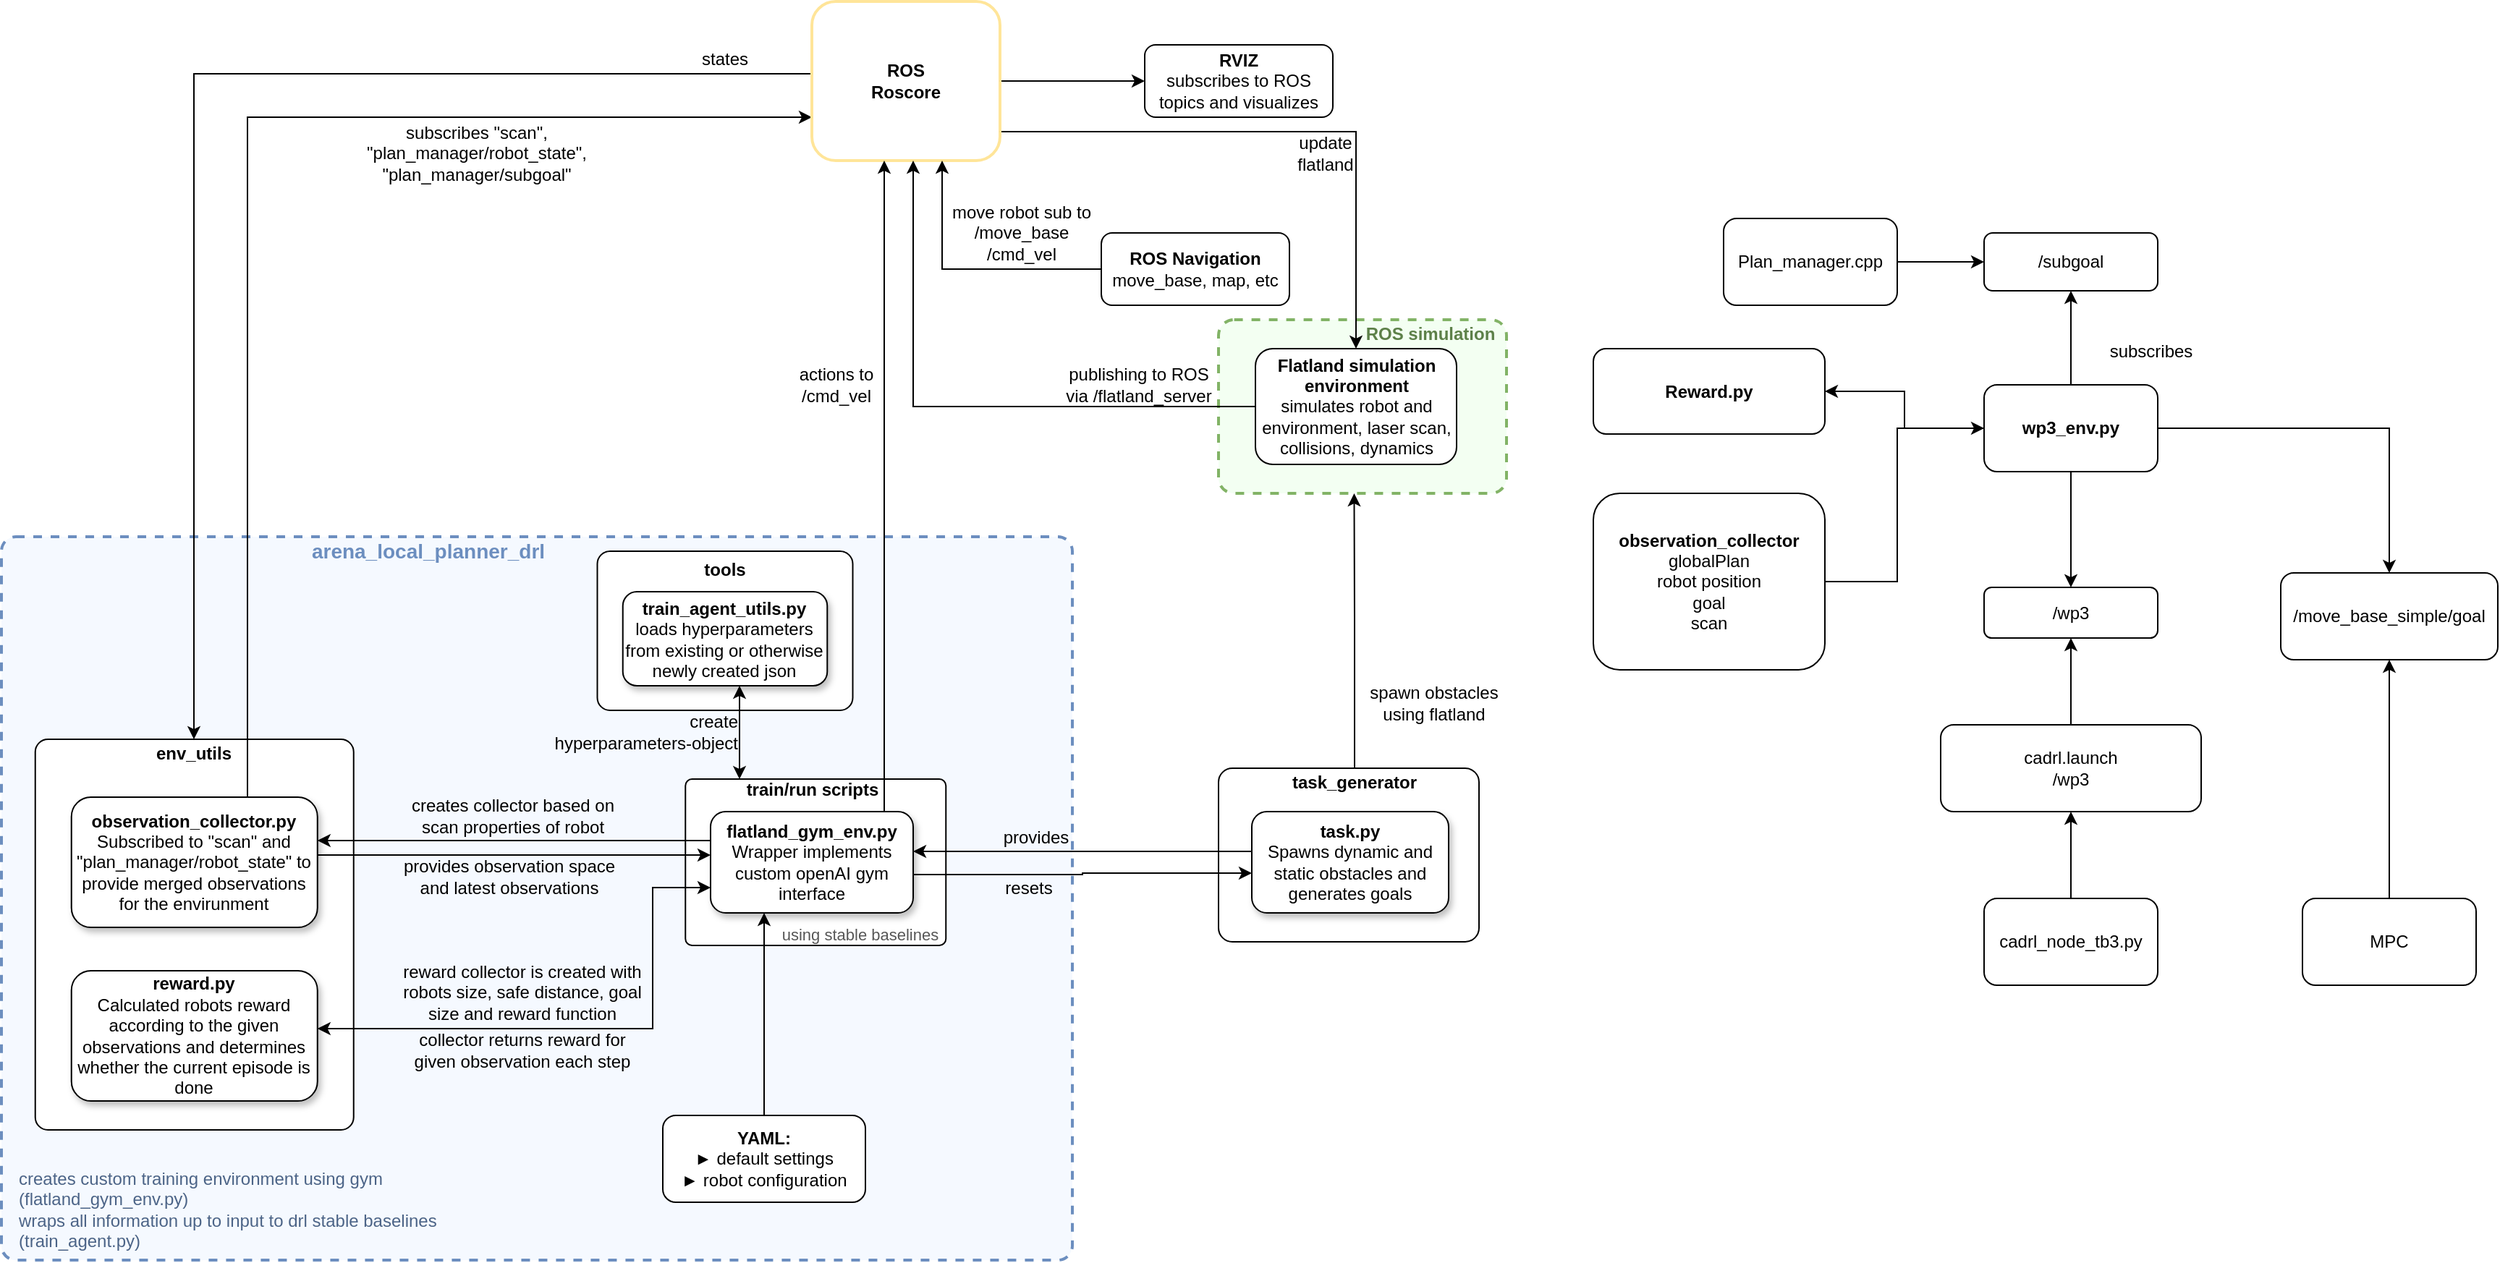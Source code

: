 <mxfile version="14.4.3" type="device"><diagram id="C5RBs43oDa-KdzZeNtuy" name="Page-1"><mxGraphModel dx="2062" dy="1223" grid="1" gridSize="10" guides="1" tooltips="1" connect="1" arrows="1" fold="1" page="0" pageScale="1" pageWidth="827" pageHeight="1169" math="0" shadow="0"><root><mxCell id="WIyWlLk6GJQsqaUBKTNV-0"/><mxCell id="WIyWlLk6GJQsqaUBKTNV-1" parent="WIyWlLk6GJQsqaUBKTNV-0"/><mxCell id="Hbtl8Is-pnnLjjfMysgA-2" value="" style="edgeStyle=orthogonalEdgeStyle;rounded=0;orthogonalLoop=1;jettySize=auto;html=1;" parent="WIyWlLk6GJQsqaUBKTNV-1" source="Hbtl8Is-pnnLjjfMysgA-0" target="Hbtl8Is-pnnLjjfMysgA-1" edge="1"><mxGeometry relative="1" as="geometry"/></mxCell><mxCell id="Hbtl8Is-pnnLjjfMysgA-0" value="Plan_manager.cpp" style="rounded=1;whiteSpace=wrap;html=1;" parent="WIyWlLk6GJQsqaUBKTNV-1" vertex="1"><mxGeometry x="1410" y="300" width="120" height="60" as="geometry"/></mxCell><mxCell id="Hbtl8Is-pnnLjjfMysgA-1" value="/subgoal" style="rounded=1;whiteSpace=wrap;html=1;" parent="WIyWlLk6GJQsqaUBKTNV-1" vertex="1"><mxGeometry x="1590" y="310" width="120" height="40" as="geometry"/></mxCell><mxCell id="Hbtl8Is-pnnLjjfMysgA-4" value="" style="edgeStyle=orthogonalEdgeStyle;rounded=0;orthogonalLoop=1;jettySize=auto;html=1;" parent="WIyWlLk6GJQsqaUBKTNV-1" source="Hbtl8Is-pnnLjjfMysgA-3" target="Hbtl8Is-pnnLjjfMysgA-1" edge="1"><mxGeometry relative="1" as="geometry"/></mxCell><mxCell id="Hbtl8Is-pnnLjjfMysgA-7" value="" style="edgeStyle=orthogonalEdgeStyle;rounded=0;orthogonalLoop=1;jettySize=auto;html=1;" parent="WIyWlLk6GJQsqaUBKTNV-1" source="Hbtl8Is-pnnLjjfMysgA-3" target="Hbtl8Is-pnnLjjfMysgA-6" edge="1"><mxGeometry relative="1" as="geometry"/></mxCell><mxCell id="Hbtl8Is-pnnLjjfMysgA-23" style="edgeStyle=orthogonalEdgeStyle;rounded=0;orthogonalLoop=1;jettySize=auto;html=1;entryX=0.5;entryY=0;entryDx=0;entryDy=0;" parent="WIyWlLk6GJQsqaUBKTNV-1" source="Hbtl8Is-pnnLjjfMysgA-3" target="Hbtl8Is-pnnLjjfMysgA-22" edge="1"><mxGeometry relative="1" as="geometry"/></mxCell><mxCell id="Hbtl8Is-pnnLjjfMysgA-27" style="edgeStyle=orthogonalEdgeStyle;rounded=0;orthogonalLoop=1;jettySize=auto;html=1;exitX=1;exitY=0.5;exitDx=0;exitDy=0;" parent="WIyWlLk6GJQsqaUBKTNV-1" source="Hbtl8Is-pnnLjjfMysgA-26" target="Hbtl8Is-pnnLjjfMysgA-3" edge="1"><mxGeometry relative="1" as="geometry"><Array as="points"><mxPoint x="1530" y="551"/><mxPoint x="1530" y="445"/></Array></mxGeometry></mxCell><mxCell id="Hbtl8Is-pnnLjjfMysgA-29" style="edgeStyle=orthogonalEdgeStyle;rounded=0;orthogonalLoop=1;jettySize=auto;html=1;entryX=1;entryY=0.5;entryDx=0;entryDy=0;" parent="WIyWlLk6GJQsqaUBKTNV-1" source="Hbtl8Is-pnnLjjfMysgA-3" target="Hbtl8Is-pnnLjjfMysgA-28" edge="1"><mxGeometry relative="1" as="geometry"/></mxCell><mxCell id="Hbtl8Is-pnnLjjfMysgA-3" value="&lt;b&gt;wp3_env.py&lt;/b&gt;" style="rounded=1;whiteSpace=wrap;html=1;" parent="WIyWlLk6GJQsqaUBKTNV-1" vertex="1"><mxGeometry x="1590" y="415" width="120" height="60" as="geometry"/></mxCell><mxCell id="Hbtl8Is-pnnLjjfMysgA-6" value="/wp3" style="rounded=1;whiteSpace=wrap;html=1;" parent="WIyWlLk6GJQsqaUBKTNV-1" vertex="1"><mxGeometry x="1590" y="555" width="120" height="35" as="geometry"/></mxCell><mxCell id="Hbtl8Is-pnnLjjfMysgA-5" value="subscribes" style="text;html=1;align=center;verticalAlign=middle;resizable=0;points=[];autosize=1;" parent="WIyWlLk6GJQsqaUBKTNV-1" vertex="1"><mxGeometry x="1670" y="382" width="70" height="20" as="geometry"/></mxCell><mxCell id="Hbtl8Is-pnnLjjfMysgA-18" value="" style="edgeStyle=orthogonalEdgeStyle;rounded=0;orthogonalLoop=1;jettySize=auto;html=1;" parent="WIyWlLk6GJQsqaUBKTNV-1" source="Hbtl8Is-pnnLjjfMysgA-17" target="Hbtl8Is-pnnLjjfMysgA-16" edge="1"><mxGeometry relative="1" as="geometry"/></mxCell><mxCell id="Hbtl8Is-pnnLjjfMysgA-19" value="" style="edgeStyle=orthogonalEdgeStyle;rounded=0;orthogonalLoop=1;jettySize=auto;html=1;" parent="WIyWlLk6GJQsqaUBKTNV-1" source="Hbtl8Is-pnnLjjfMysgA-16" target="Hbtl8Is-pnnLjjfMysgA-6" edge="1"><mxGeometry relative="1" as="geometry"/></mxCell><mxCell id="Hbtl8Is-pnnLjjfMysgA-16" value="cadrl.launch&lt;br&gt;/wp3" style="rounded=1;whiteSpace=wrap;html=1;" parent="WIyWlLk6GJQsqaUBKTNV-1" vertex="1"><mxGeometry x="1560" y="650" width="180" height="60" as="geometry"/></mxCell><mxCell id="Hbtl8Is-pnnLjjfMysgA-17" value="cadrl_node_tb3.py" style="rounded=1;whiteSpace=wrap;html=1;" parent="WIyWlLk6GJQsqaUBKTNV-1" vertex="1"><mxGeometry x="1590" y="770" width="120" height="60" as="geometry"/></mxCell><mxCell id="Hbtl8Is-pnnLjjfMysgA-24" value="" style="edgeStyle=orthogonalEdgeStyle;rounded=0;orthogonalLoop=1;jettySize=auto;html=1;" parent="WIyWlLk6GJQsqaUBKTNV-1" source="Hbtl8Is-pnnLjjfMysgA-20" target="Hbtl8Is-pnnLjjfMysgA-22" edge="1"><mxGeometry relative="1" as="geometry"/></mxCell><mxCell id="Hbtl8Is-pnnLjjfMysgA-20" value="MPC" style="rounded=1;whiteSpace=wrap;html=1;" parent="WIyWlLk6GJQsqaUBKTNV-1" vertex="1"><mxGeometry x="1810" y="770" width="120" height="60" as="geometry"/></mxCell><mxCell id="Hbtl8Is-pnnLjjfMysgA-22" value="&lt;span&gt;/move_base_simple/goal&lt;/span&gt;" style="rounded=1;whiteSpace=wrap;html=1;" parent="WIyWlLk6GJQsqaUBKTNV-1" vertex="1"><mxGeometry x="1795" y="545" width="150" height="60" as="geometry"/></mxCell><mxCell id="Hbtl8Is-pnnLjjfMysgA-26" value="&lt;b&gt;observation_collector&lt;/b&gt;&lt;br&gt;globalPlan&lt;br&gt;robot position&lt;br&gt;goal&lt;br&gt;scan" style="rounded=1;whiteSpace=wrap;html=1;" parent="WIyWlLk6GJQsqaUBKTNV-1" vertex="1"><mxGeometry x="1320" y="490" width="160" height="122" as="geometry"/></mxCell><mxCell id="Hbtl8Is-pnnLjjfMysgA-28" value="&lt;b&gt;Reward.py&lt;/b&gt;" style="rounded=1;whiteSpace=wrap;html=1;" parent="WIyWlLk6GJQsqaUBKTNV-1" vertex="1"><mxGeometry x="1320" y="390" width="160" height="59" as="geometry"/></mxCell><mxCell id="om8P9hnSdxqJHzG002qx-0" value="" style="rounded=1;whiteSpace=wrap;html=1;arcSize=2;dashed=1;strokeColor=#6c8ebf;strokeWidth=2;fillColor=#F5F9FF;" vertex="1" parent="WIyWlLk6GJQsqaUBKTNV-1"><mxGeometry x="220" y="520" width="740" height="500" as="geometry"/></mxCell><mxCell id="om8P9hnSdxqJHzG002qx-1" value="" style="rounded=1;whiteSpace=wrap;html=1;arcSize=8;" vertex="1" parent="WIyWlLk6GJQsqaUBKTNV-1"><mxGeometry x="631.75" y="530" width="176.5" height="110" as="geometry"/></mxCell><mxCell id="om8P9hnSdxqJHzG002qx-2" value="" style="rounded=1;whiteSpace=wrap;html=1;arcSize=9;dashed=1;strokeColor=#82b366;strokeWidth=2;fillColor=#F3FFF2;" vertex="1" parent="WIyWlLk6GJQsqaUBKTNV-1"><mxGeometry x="1061" y="370" width="199" height="120" as="geometry"/></mxCell><mxCell id="om8P9hnSdxqJHzG002qx-3" value="" style="rounded=1;whiteSpace=wrap;html=1;strokeWidth=1;fontColor=#4C6487;arcSize=4;" vertex="1" parent="WIyWlLk6GJQsqaUBKTNV-1"><mxGeometry x="692.63" y="687.5" width="180" height="115" as="geometry"/></mxCell><mxCell id="om8P9hnSdxqJHzG002qx-4" value="" style="rounded=1;whiteSpace=wrap;html=1;align=center;shadow=0;labelBackgroundColor=none;arcSize=8;" vertex="1" parent="WIyWlLk6GJQsqaUBKTNV-1"><mxGeometry x="1061" y="680" width="180" height="120" as="geometry"/></mxCell><mxCell id="om8P9hnSdxqJHzG002qx-5" value="" style="rounded=1;whiteSpace=wrap;html=1;align=center;shadow=0;labelBackgroundColor=none;arcSize=4;" vertex="1" parent="WIyWlLk6GJQsqaUBKTNV-1"><mxGeometry x="243.37" y="660" width="220" height="270" as="geometry"/></mxCell><mxCell id="om8P9hnSdxqJHzG002qx-6" style="edgeStyle=orthogonalEdgeStyle;rounded=0;orthogonalLoop=1;jettySize=auto;html=1;exitX=1.002;exitY=0.621;exitDx=0;exitDy=0;exitPerimeter=0;" edge="1" parent="WIyWlLk6GJQsqaUBKTNV-1" source="om8P9hnSdxqJHzG002qx-8"><mxGeometry relative="1" as="geometry"><mxPoint x="900" y="752.5" as="sourcePoint"/><mxPoint x="1084" y="752.5" as="targetPoint"/><Array as="points"><mxPoint x="967" y="754"/><mxPoint x="1084" y="753"/></Array></mxGeometry></mxCell><mxCell id="om8P9hnSdxqJHzG002qx-7" style="edgeStyle=orthogonalEdgeStyle;rounded=0;orthogonalLoop=1;jettySize=auto;html=1;exitX=0;exitY=0.75;exitDx=0;exitDy=0;startArrow=classic;startFill=1;fontColor=#FF0000;" edge="1" parent="WIyWlLk6GJQsqaUBKTNV-1" source="om8P9hnSdxqJHzG002qx-8" target="om8P9hnSdxqJHzG002qx-11"><mxGeometry relative="1" as="geometry"><Array as="points"><mxPoint x="670" y="763"/><mxPoint x="670" y="860"/></Array></mxGeometry></mxCell><mxCell id="om8P9hnSdxqJHzG002qx-8" value="&lt;div&gt;&lt;b&gt;flatland_gym_env.py&lt;/b&gt;&lt;/div&gt;&lt;div&gt;Wrapper implements custom openAI gym interface&lt;br&gt;&lt;b&gt;&lt;/b&gt;&lt;/div&gt;" style="rounded=1;whiteSpace=wrap;html=1;shadow=1;labelBackgroundColor=none;" vertex="1" parent="WIyWlLk6GJQsqaUBKTNV-1"><mxGeometry x="710" y="710" width="140" height="70" as="geometry"/></mxCell><mxCell id="om8P9hnSdxqJHzG002qx-9" style="edgeStyle=orthogonalEdgeStyle;rounded=0;orthogonalLoop=1;jettySize=auto;html=1;" edge="1" parent="WIyWlLk6GJQsqaUBKTNV-1" source="om8P9hnSdxqJHzG002qx-10" target="om8P9hnSdxqJHzG002qx-24"><mxGeometry relative="1" as="geometry"><Array as="points"><mxPoint x="390" y="230"/></Array></mxGeometry></mxCell><mxCell id="om8P9hnSdxqJHzG002qx-10" value="&lt;div&gt;&lt;b&gt;observation_collector.py&lt;/b&gt;&lt;/div&gt;&lt;div&gt;Subscribed to &quot;scan&quot; and &quot;plan_manager/robot_state&quot; to provide merged observations for the envirunment&lt;br&gt;&lt;/div&gt;" style="rounded=1;whiteSpace=wrap;html=1;shadow=1;labelBackgroundColor=none;" vertex="1" parent="WIyWlLk6GJQsqaUBKTNV-1"><mxGeometry x="268.37" y="700" width="170" height="90" as="geometry"/></mxCell><mxCell id="om8P9hnSdxqJHzG002qx-11" value="&lt;div&gt;&lt;b&gt;reward.py&lt;/b&gt;&lt;/div&gt;&lt;div&gt;Calculated robots reward according to the given observations and determines whether the current episode is done&lt;br&gt;&lt;/div&gt;" style="rounded=1;whiteSpace=wrap;html=1;shadow=1;labelBackgroundColor=none;glass=0;" vertex="1" parent="WIyWlLk6GJQsqaUBKTNV-1"><mxGeometry x="268.37" y="820" width="170" height="90" as="geometry"/></mxCell><mxCell id="om8P9hnSdxqJHzG002qx-12" style="edgeStyle=orthogonalEdgeStyle;rounded=0;orthogonalLoop=1;jettySize=auto;html=1;" edge="1" parent="WIyWlLk6GJQsqaUBKTNV-1" target="om8P9hnSdxqJHzG002qx-8"><mxGeometry relative="1" as="geometry"><Array as="points"><mxPoint x="910" y="738"/><mxPoint x="910" y="738"/></Array><mxPoint x="1084" y="737.534" as="sourcePoint"/><mxPoint x="900" y="737.534" as="targetPoint"/></mxGeometry></mxCell><mxCell id="om8P9hnSdxqJHzG002qx-13" value="&lt;div&gt;&lt;b&gt;task.py&lt;/b&gt;&lt;/div&gt;&lt;div&gt;Spawns dynamic and static obstacles and generates goals&lt;br&gt;&lt;/div&gt;" style="rounded=1;whiteSpace=wrap;html=1;shadow=1;labelBackgroundColor=none;sketch=0;glass=0;" vertex="1" parent="WIyWlLk6GJQsqaUBKTNV-1"><mxGeometry x="1084" y="710" width="136" height="70" as="geometry"/></mxCell><mxCell id="om8P9hnSdxqJHzG002qx-14" style="edgeStyle=orthogonalEdgeStyle;rounded=0;orthogonalLoop=1;jettySize=auto;html=1;shadow=0;fontColor=#FF0000;" edge="1" parent="WIyWlLk6GJQsqaUBKTNV-1" source="om8P9hnSdxqJHzG002qx-10" target="om8P9hnSdxqJHzG002qx-8"><mxGeometry relative="1" as="geometry"><Array as="points"><mxPoint x="590" y="740"/><mxPoint x="590" y="740"/></Array></mxGeometry></mxCell><mxCell id="om8P9hnSdxqJHzG002qx-15" style="edgeStyle=orthogonalEdgeStyle;rounded=0;orthogonalLoop=1;jettySize=auto;html=1;fontSize=12;shadow=0;" edge="1" parent="WIyWlLk6GJQsqaUBKTNV-1" source="om8P9hnSdxqJHzG002qx-16" target="om8P9hnSdxqJHzG002qx-8"><mxGeometry relative="1" as="geometry"><Array as="points"><mxPoint x="747" y="850"/><mxPoint x="747" y="850"/></Array></mxGeometry></mxCell><mxCell id="om8P9hnSdxqJHzG002qx-16" value="&lt;div&gt;&lt;b&gt;YAML:&lt;/b&gt;&lt;/div&gt;&lt;div&gt;► default settings&lt;/div&gt;&lt;div&gt;► robot configuration&lt;br&gt;&lt;/div&gt;" style="rounded=1;whiteSpace=wrap;html=1;shadow=0;labelBackgroundColor=none;" vertex="1" parent="WIyWlLk6GJQsqaUBKTNV-1"><mxGeometry x="677" y="920" width="140" height="60" as="geometry"/></mxCell><mxCell id="om8P9hnSdxqJHzG002qx-17" value="&lt;b&gt;env_utils&lt;/b&gt;" style="text;html=1;strokeColor=none;fillColor=none;align=center;verticalAlign=middle;whiteSpace=wrap;rounded=0;shadow=1;" vertex="1" parent="WIyWlLk6GJQsqaUBKTNV-1"><mxGeometry x="333.37" y="660" width="40" height="20" as="geometry"/></mxCell><mxCell id="om8P9hnSdxqJHzG002qx-18" style="edgeStyle=orthogonalEdgeStyle;rounded=0;orthogonalLoop=1;jettySize=auto;html=1;startArrow=classic;startFill=1;" edge="1" parent="WIyWlLk6GJQsqaUBKTNV-1" source="om8P9hnSdxqJHzG002qx-3" target="om8P9hnSdxqJHzG002qx-50"><mxGeometry relative="1" as="geometry"><Array as="points"><mxPoint x="730" y="660"/><mxPoint x="730" y="660"/></Array><mxPoint x="720" y="655" as="sourcePoint"/></mxGeometry></mxCell><mxCell id="om8P9hnSdxqJHzG002qx-19" style="edgeStyle=orthogonalEdgeStyle;rounded=0;orthogonalLoop=1;jettySize=auto;html=1;fontColor=#6C8EBF;entryX=0.471;entryY=1;entryDx=0;entryDy=0;entryPerimeter=0;" edge="1" parent="WIyWlLk6GJQsqaUBKTNV-1" source="om8P9hnSdxqJHzG002qx-20" target="om8P9hnSdxqJHzG002qx-2"><mxGeometry relative="1" as="geometry"><mxPoint x="1156" y="490" as="targetPoint"/><Array as="points"><mxPoint x="1155" y="575"/><mxPoint x="1155" y="575"/></Array></mxGeometry></mxCell><mxCell id="om8P9hnSdxqJHzG002qx-20" value="&lt;div align=&quot;center&quot;&gt;&lt;b&gt;task_generator&lt;/b&gt;&lt;/div&gt;" style="text;html=1;strokeColor=none;fillColor=none;align=center;verticalAlign=middle;whiteSpace=wrap;rounded=0;" vertex="1" parent="WIyWlLk6GJQsqaUBKTNV-1"><mxGeometry x="1100" y="680" width="110" height="20" as="geometry"/></mxCell><mxCell id="om8P9hnSdxqJHzG002qx-21" style="edgeStyle=orthogonalEdgeStyle;rounded=0;orthogonalLoop=1;jettySize=auto;html=1;" edge="1" parent="WIyWlLk6GJQsqaUBKTNV-1" source="om8P9hnSdxqJHzG002qx-24" target="om8P9hnSdxqJHzG002qx-5"><mxGeometry relative="1" as="geometry"><Array as="points"><mxPoint x="353" y="200"/></Array></mxGeometry></mxCell><mxCell id="om8P9hnSdxqJHzG002qx-22" style="edgeStyle=orthogonalEdgeStyle;rounded=0;orthogonalLoop=1;jettySize=auto;html=1;fontSize=12;shadow=0;" edge="1" parent="WIyWlLk6GJQsqaUBKTNV-1" source="om8P9hnSdxqJHzG002qx-24" target="om8P9hnSdxqJHzG002qx-25"><mxGeometry relative="1" as="geometry"/></mxCell><mxCell id="om8P9hnSdxqJHzG002qx-23" style="edgeStyle=orthogonalEdgeStyle;rounded=0;orthogonalLoop=1;jettySize=auto;html=1;fontColor=#4C6487;fillColor=#f8cecc;" edge="1" parent="WIyWlLk6GJQsqaUBKTNV-1" source="om8P9hnSdxqJHzG002qx-24" target="om8P9hnSdxqJHzG002qx-30"><mxGeometry relative="1" as="geometry"><Array as="points"><mxPoint x="1156" y="240"/></Array></mxGeometry></mxCell><mxCell id="om8P9hnSdxqJHzG002qx-24" value="&lt;div&gt;&lt;b&gt;ROS&lt;/b&gt;&lt;/div&gt;&lt;div&gt;&lt;b&gt;Roscore&lt;br&gt;&lt;/b&gt;&lt;/div&gt;" style="rounded=1;whiteSpace=wrap;html=1;strokeColor=#FFE599;fillColor=#FFFFFF;strokeWidth=2;shadow=0;labelBackgroundColor=none;" vertex="1" parent="WIyWlLk6GJQsqaUBKTNV-1"><mxGeometry x="780" y="150" width="130" height="110" as="geometry"/></mxCell><mxCell id="om8P9hnSdxqJHzG002qx-25" value="&lt;div&gt;&lt;b&gt;RVIZ&lt;/b&gt;&lt;/div&gt;&lt;div&gt;subscribes to ROS topics and visualizes&lt;br&gt;&lt;/div&gt;" style="rounded=1;whiteSpace=wrap;html=1;fontSize=12;shadow=0;labelBackgroundColor=none;" vertex="1" parent="WIyWlLk6GJQsqaUBKTNV-1"><mxGeometry x="1010" y="180" width="130" height="50" as="geometry"/></mxCell><mxCell id="om8P9hnSdxqJHzG002qx-26" style="edgeStyle=orthogonalEdgeStyle;rounded=0;orthogonalLoop=1;jettySize=auto;html=1;" edge="1" parent="WIyWlLk6GJQsqaUBKTNV-1" source="om8P9hnSdxqJHzG002qx-27" target="om8P9hnSdxqJHzG002qx-24"><mxGeometry relative="1" as="geometry"><Array as="points"><mxPoint x="870" y="335"/></Array></mxGeometry></mxCell><mxCell id="om8P9hnSdxqJHzG002qx-27" value="&lt;div&gt;&lt;b&gt;ROS Navigation&lt;br&gt;&lt;/b&gt;&lt;/div&gt;&lt;div&gt;move_base, map, etc&lt;br&gt;&lt;/div&gt;" style="rounded=1;whiteSpace=wrap;html=1;fontSize=12;shadow=0;labelBackgroundColor=none;" vertex="1" parent="WIyWlLk6GJQsqaUBKTNV-1"><mxGeometry x="980" y="310" width="130" height="50" as="geometry"/></mxCell><mxCell id="om8P9hnSdxqJHzG002qx-28" value="resets" style="text;html=1;strokeColor=none;fillColor=none;align=center;verticalAlign=middle;whiteSpace=wrap;rounded=0;" vertex="1" parent="WIyWlLk6GJQsqaUBKTNV-1"><mxGeometry x="910" y="752.5" width="40" height="20" as="geometry"/></mxCell><mxCell id="om8P9hnSdxqJHzG002qx-29" style="edgeStyle=orthogonalEdgeStyle;rounded=0;orthogonalLoop=1;jettySize=auto;html=1;fontColor=#000000;" edge="1" parent="WIyWlLk6GJQsqaUBKTNV-1" source="om8P9hnSdxqJHzG002qx-30" target="om8P9hnSdxqJHzG002qx-24"><mxGeometry relative="1" as="geometry"><Array as="points"><mxPoint x="850" y="430"/></Array></mxGeometry></mxCell><mxCell id="om8P9hnSdxqJHzG002qx-30" value="&lt;div&gt;&lt;b&gt;&lt;font color=&quot;#000000&quot;&gt;Flatland simulation environment&lt;br&gt;&lt;/font&gt;&lt;/b&gt;&lt;/div&gt;&lt;div&gt;&lt;font color=&quot;#000000&quot;&gt;simulates robot and environment, laser scan, collisions, dynamics&lt;/font&gt;&lt;/div&gt;" style="rounded=1;whiteSpace=wrap;html=1;strokeWidth=1;fontColor=#6C8EBF;" vertex="1" parent="WIyWlLk6GJQsqaUBKTNV-1"><mxGeometry x="1086.5" y="390" width="139" height="80" as="geometry"/></mxCell><mxCell id="om8P9hnSdxqJHzG002qx-31" value="spawn obstacles using flatland" style="text;html=1;strokeColor=none;fillColor=none;align=center;verticalAlign=middle;whiteSpace=wrap;rounded=0;" vertex="1" parent="WIyWlLk6GJQsqaUBKTNV-1"><mxGeometry x="1160" y="620" width="100" height="30" as="geometry"/></mxCell><mxCell id="om8P9hnSdxqJHzG002qx-32" value="publishing to ROS via &lt;font&gt;/flatland_server&lt;/font&gt;" style="text;html=1;strokeColor=none;fillColor=none;align=center;verticalAlign=middle;whiteSpace=wrap;rounded=0;" vertex="1" parent="WIyWlLk6GJQsqaUBKTNV-1"><mxGeometry x="951" y="400" width="110" height="30" as="geometry"/></mxCell><mxCell id="om8P9hnSdxqJHzG002qx-33" value="actions to /cmd_vel" style="text;html=1;strokeColor=none;fillColor=none;align=center;verticalAlign=middle;whiteSpace=wrap;rounded=0;fontColor=#000000;" vertex="1" parent="WIyWlLk6GJQsqaUBKTNV-1"><mxGeometry x="767" y="400" width="60" height="30" as="geometry"/></mxCell><mxCell id="om8P9hnSdxqJHzG002qx-34" value="&lt;div align=&quot;left&quot;&gt;creates custom training environment using gym (flatland_gym_env.py) &lt;br&gt;&lt;/div&gt;&lt;div align=&quot;left&quot;&gt;wraps all information up to input to drl stable baselines (train_agent.py)&lt;br&gt;&lt;/div&gt;" style="text;html=1;align=left;verticalAlign=middle;whiteSpace=wrap;rounded=0;dashed=1;fontColor=#4C6487;" vertex="1" parent="WIyWlLk6GJQsqaUBKTNV-1"><mxGeometry x="230" y="950" width="326" height="70" as="geometry"/></mxCell><mxCell id="om8P9hnSdxqJHzG002qx-35" value="&lt;font color=&quot;#5D8049&quot;&gt;ROS simulation&lt;/font&gt;" style="text;html=1;strokeColor=none;fillColor=none;align=center;verticalAlign=middle;whiteSpace=wrap;rounded=0;fontColor=#4C6487;fontStyle=1" vertex="1" parent="WIyWlLk6GJQsqaUBKTNV-1"><mxGeometry x="1155" y="370" width="105" height="20" as="geometry"/></mxCell><mxCell id="om8P9hnSdxqJHzG002qx-36" value="&lt;div&gt;&lt;span style=&quot;background-color: transparent&quot;&gt;move robot sub to &lt;br&gt;&lt;/span&gt;&lt;/div&gt;&lt;div&gt;&lt;span style=&quot;background-color: transparent&quot;&gt;/move_base &lt;br&gt;&lt;/span&gt;&lt;/div&gt;&lt;div&gt;&lt;span style=&quot;background-color: transparent&quot;&gt;/cmd_vel&lt;/span&gt;&lt;/div&gt;" style="text;html=1;strokeColor=none;fillColor=none;align=center;verticalAlign=middle;whiteSpace=wrap;rounded=0;" vertex="1" parent="WIyWlLk6GJQsqaUBKTNV-1"><mxGeometry x="870" y="290" width="110" height="40" as="geometry"/></mxCell><mxCell id="om8P9hnSdxqJHzG002qx-37" style="edgeStyle=orthogonalEdgeStyle;rounded=0;orthogonalLoop=1;jettySize=auto;html=1;fontColor=#4C6487;" edge="1" parent="WIyWlLk6GJQsqaUBKTNV-1" source="om8P9hnSdxqJHzG002qx-8" target="om8P9hnSdxqJHzG002qx-24"><mxGeometry relative="1" as="geometry"><Array as="points"><mxPoint x="830" y="680"/><mxPoint x="830" y="680"/></Array></mxGeometry></mxCell><mxCell id="om8P9hnSdxqJHzG002qx-38" value="&lt;font color=&quot;#000000&quot;&gt;train/run scripts&lt;/font&gt;" style="text;html=1;strokeColor=none;fillColor=none;align=center;verticalAlign=middle;whiteSpace=wrap;rounded=0;shadow=1;fontColor=#4C6487;fontStyle=1" vertex="1" parent="WIyWlLk6GJQsqaUBKTNV-1"><mxGeometry x="702.5" y="684" width="155" height="22.5" as="geometry"/></mxCell><mxCell id="om8P9hnSdxqJHzG002qx-39" value="&lt;font&gt;update flatland&lt;/font&gt;" style="text;html=1;strokeColor=none;fillColor=none;align=center;verticalAlign=middle;whiteSpace=wrap;rounded=0;shadow=1;" vertex="1" parent="WIyWlLk6GJQsqaUBKTNV-1"><mxGeometry x="1110" y="240" width="50" height="30" as="geometry"/></mxCell><mxCell id="om8P9hnSdxqJHzG002qx-40" value="creates collector based on scan properties of robot" style="text;html=1;strokeColor=none;fillColor=none;align=center;verticalAlign=middle;whiteSpace=wrap;rounded=0;" vertex="1" parent="WIyWlLk6GJQsqaUBKTNV-1"><mxGeometry x="493" y="700" width="161" height="25" as="geometry"/></mxCell><mxCell id="om8P9hnSdxqJHzG002qx-41" value="provides observation space and latest observations" style="text;html=1;strokeColor=none;fillColor=none;align=center;verticalAlign=middle;whiteSpace=wrap;rounded=0;" vertex="1" parent="WIyWlLk6GJQsqaUBKTNV-1"><mxGeometry x="488" y="735" width="166" height="40" as="geometry"/></mxCell><mxCell id="om8P9hnSdxqJHzG002qx-42" style="edgeStyle=orthogonalEdgeStyle;rounded=0;orthogonalLoop=1;jettySize=auto;html=1;" edge="1" parent="WIyWlLk6GJQsqaUBKTNV-1" source="om8P9hnSdxqJHzG002qx-8" target="om8P9hnSdxqJHzG002qx-10"><mxGeometry relative="1" as="geometry"><mxPoint x="710" y="740" as="sourcePoint"/><mxPoint x="449" y="690" as="targetPoint"/><Array as="points"><mxPoint x="590" y="730"/><mxPoint x="590" y="730"/></Array></mxGeometry></mxCell><mxCell id="om8P9hnSdxqJHzG002qx-43" value="subscribes &quot;scan&quot;, &quot;plan_manager/robot_state&quot;, &quot;plan_manager/subgoal&quot;" style="text;html=1;strokeColor=none;fillColor=none;align=center;verticalAlign=middle;whiteSpace=wrap;rounded=0;" vertex="1" parent="WIyWlLk6GJQsqaUBKTNV-1"><mxGeometry x="470" y="230" width="157" height="50" as="geometry"/></mxCell><mxCell id="om8P9hnSdxqJHzG002qx-44" value="reward collector is created with robots size, safe distance, goal size and reward function" style="text;html=1;strokeColor=none;fillColor=none;align=center;verticalAlign=middle;whiteSpace=wrap;rounded=0;" vertex="1" parent="WIyWlLk6GJQsqaUBKTNV-1"><mxGeometry x="495" y="810" width="170" height="50" as="geometry"/></mxCell><mxCell id="om8P9hnSdxqJHzG002qx-45" value="collector returns reward for given observation each step" style="text;html=1;strokeColor=none;fillColor=none;align=center;verticalAlign=middle;whiteSpace=wrap;rounded=0;" vertex="1" parent="WIyWlLk6GJQsqaUBKTNV-1"><mxGeometry x="500" y="860" width="160" height="30" as="geometry"/></mxCell><mxCell id="om8P9hnSdxqJHzG002qx-46" value="provides" style="text;html=1;strokeColor=none;fillColor=none;align=center;verticalAlign=middle;whiteSpace=wrap;rounded=0;" vertex="1" parent="WIyWlLk6GJQsqaUBKTNV-1"><mxGeometry x="910" y="717.5" width="50" height="20" as="geometry"/></mxCell><mxCell id="om8P9hnSdxqJHzG002qx-47" value="states" style="text;html=1;strokeColor=none;fillColor=none;align=center;verticalAlign=middle;whiteSpace=wrap;rounded=0;" vertex="1" parent="WIyWlLk6GJQsqaUBKTNV-1"><mxGeometry x="700" y="180" width="40" height="20" as="geometry"/></mxCell><mxCell id="om8P9hnSdxqJHzG002qx-48" value="create&lt;br&gt;&amp;nbsp;hyperparameters-object" style="text;align=right;verticalAlign=middle;resizable=0;points=[];autosize=1;html=1;" vertex="1" parent="WIyWlLk6GJQsqaUBKTNV-1"><mxGeometry x="580" y="640" width="150" height="30" as="geometry"/></mxCell><mxCell id="om8P9hnSdxqJHzG002qx-49" value="&lt;b&gt;tools&lt;/b&gt;" style="text;html=1;strokeColor=none;fillColor=none;align=center;verticalAlign=middle;whiteSpace=wrap;rounded=0;" vertex="1" parent="WIyWlLk6GJQsqaUBKTNV-1"><mxGeometry x="700.01" y="533" width="40" height="20" as="geometry"/></mxCell><mxCell id="om8P9hnSdxqJHzG002qx-50" value="&lt;b&gt;train_agent_utils.py&lt;br&gt;&lt;/b&gt;loads hyperparameters from existing or otherwise newly created json" style="rounded=1;whiteSpace=wrap;html=1;shadow=1;" vertex="1" parent="WIyWlLk6GJQsqaUBKTNV-1"><mxGeometry x="649.38" y="558" width="141.25" height="65" as="geometry"/></mxCell><mxCell id="om8P9hnSdxqJHzG002qx-51" value="using stable baselines" style="text;html=1;align=center;verticalAlign=middle;resizable=0;points=[];autosize=1;fontColor=#575757;fontSize=11;" vertex="1" parent="WIyWlLk6GJQsqaUBKTNV-1"><mxGeometry x="752.63" y="785" width="120" height="20" as="geometry"/></mxCell><mxCell id="om8P9hnSdxqJHzG002qx-52" value="&lt;b&gt;&lt;font style=&quot;font-size: 14px&quot;&gt;arena_local_planner_drl&lt;/font&gt;&lt;/b&gt;" style="text;html=1;align=center;verticalAlign=middle;whiteSpace=wrap;rounded=0;dashed=1;fontColor=#6C8EBF;labelBackgroundColor=none;" vertex="1" parent="WIyWlLk6GJQsqaUBKTNV-1"><mxGeometry x="430" y="520" width="170" height="20" as="geometry"/></mxCell></root></mxGraphModel></diagram></mxfile>
